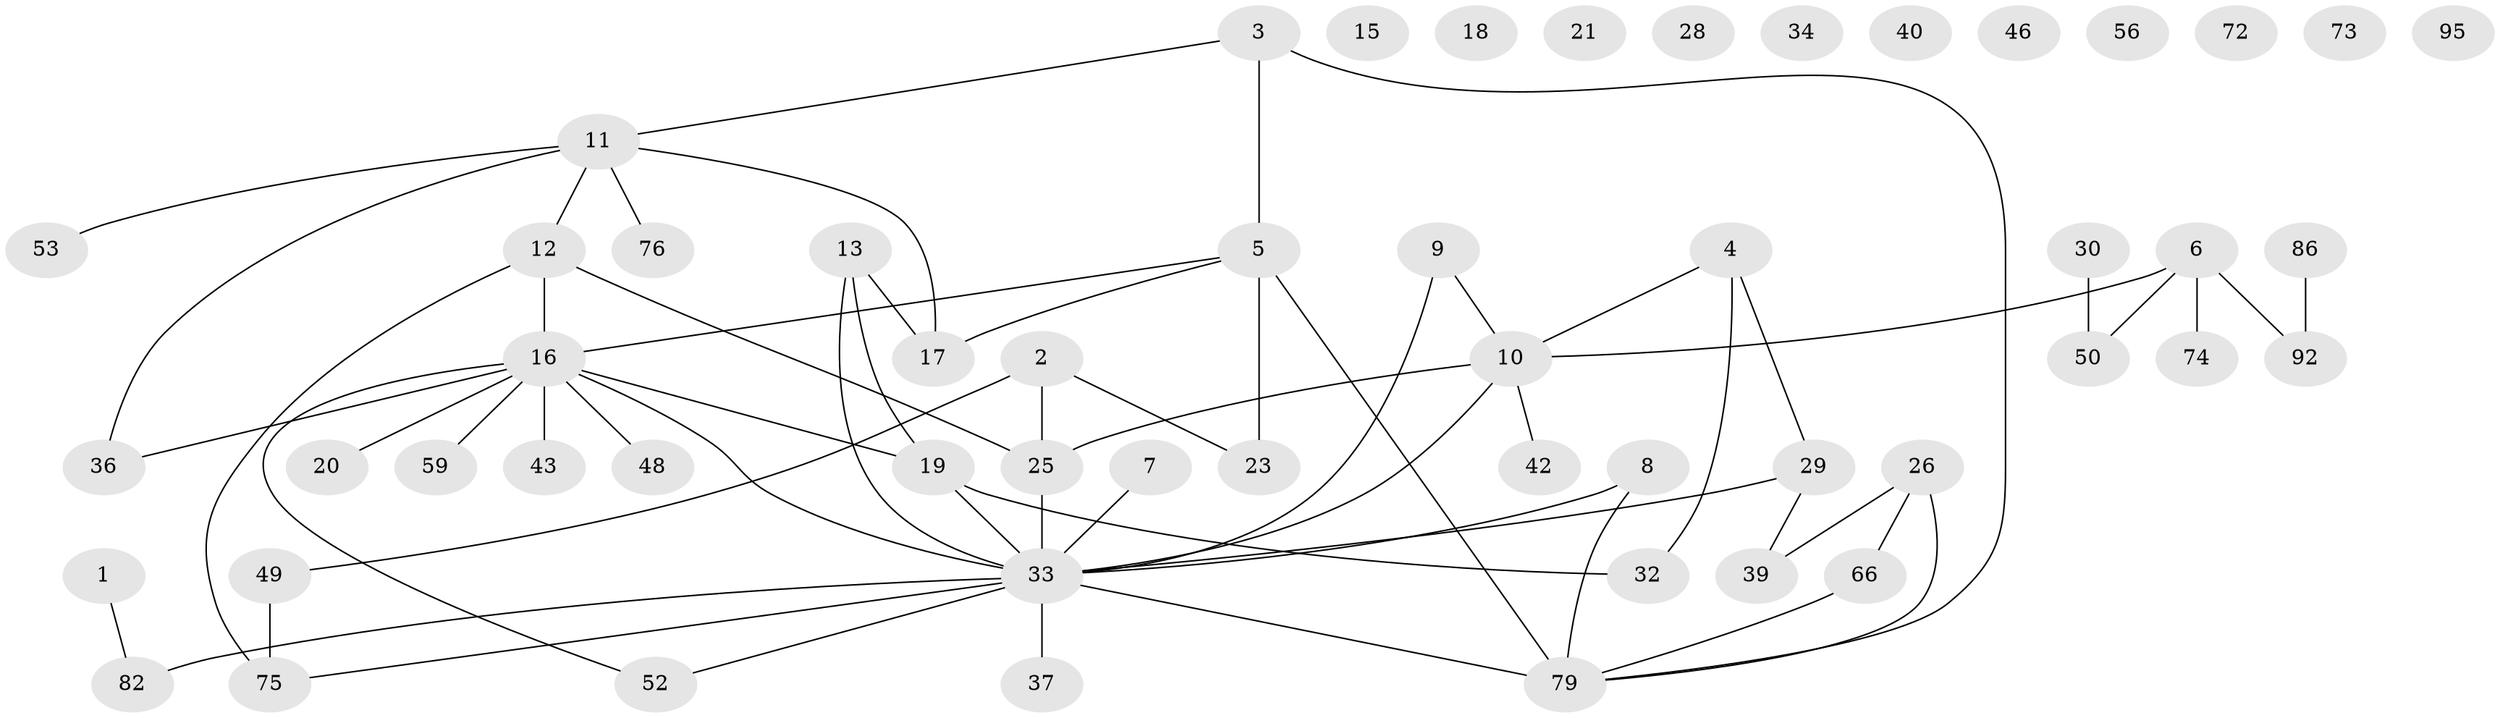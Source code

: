 // original degree distribution, {1: 0.26851851851851855, 2: 0.2962962962962963, 3: 0.16666666666666666, 4: 0.10185185185185185, 0: 0.09259259259259259, 5: 0.046296296296296294, 6: 0.027777777777777776}
// Generated by graph-tools (version 1.1) at 2025/16/03/04/25 18:16:43]
// undirected, 54 vertices, 62 edges
graph export_dot {
graph [start="1"]
  node [color=gray90,style=filled];
  1 [super="+38"];
  2 [super="+14+87"];
  3 [super="+84+58"];
  4 [super="+31+103"];
  5 [super="+47"];
  6 [super="+24+69"];
  7;
  8 [super="+81+105"];
  9;
  10 [super="+61+27+83"];
  11 [super="+91+97"];
  12 [super="+35"];
  13 [super="+65+41"];
  15;
  16 [super="+22+62+51"];
  17 [super="+70+45"];
  18;
  19 [super="+80"];
  20;
  21;
  23 [super="+67"];
  25 [super="+88"];
  26 [super="+71"];
  28;
  29 [super="+89+63"];
  30;
  32;
  33 [super="+54"];
  34;
  36;
  37;
  39;
  40;
  42;
  43;
  46;
  48 [super="+55"];
  49;
  50;
  52 [super="+57"];
  53;
  56;
  59;
  66;
  72 [super="+98"];
  73;
  74;
  75 [super="+90"];
  76 [super="+85"];
  79 [super="+102"];
  82;
  86;
  92 [super="+94"];
  95;
  1 -- 82;
  2 -- 49;
  2 -- 25;
  2 -- 23;
  3 -- 11;
  3 -- 79;
  3 -- 5;
  4 -- 32;
  4 -- 29;
  4 -- 10;
  5 -- 79 [weight=2];
  5 -- 23;
  5 -- 16;
  5 -- 17;
  6 -- 50;
  6 -- 74;
  6 -- 92;
  6 -- 10;
  7 -- 33;
  8 -- 33;
  8 -- 79;
  9 -- 10;
  9 -- 33;
  10 -- 42;
  10 -- 25;
  10 -- 33;
  11 -- 17;
  11 -- 76;
  11 -- 12;
  11 -- 36;
  11 -- 53;
  12 -- 75;
  12 -- 25;
  12 -- 16;
  13 -- 19;
  13 -- 17;
  13 -- 33;
  16 -- 19;
  16 -- 48;
  16 -- 59;
  16 -- 52;
  16 -- 33;
  16 -- 36;
  16 -- 20;
  16 -- 43;
  19 -- 32;
  19 -- 33;
  25 -- 33;
  26 -- 39;
  26 -- 66;
  26 -- 79;
  29 -- 39;
  29 -- 33;
  30 -- 50;
  33 -- 37;
  33 -- 75;
  33 -- 79;
  33 -- 82;
  33 -- 52;
  49 -- 75;
  66 -- 79;
  86 -- 92;
}
